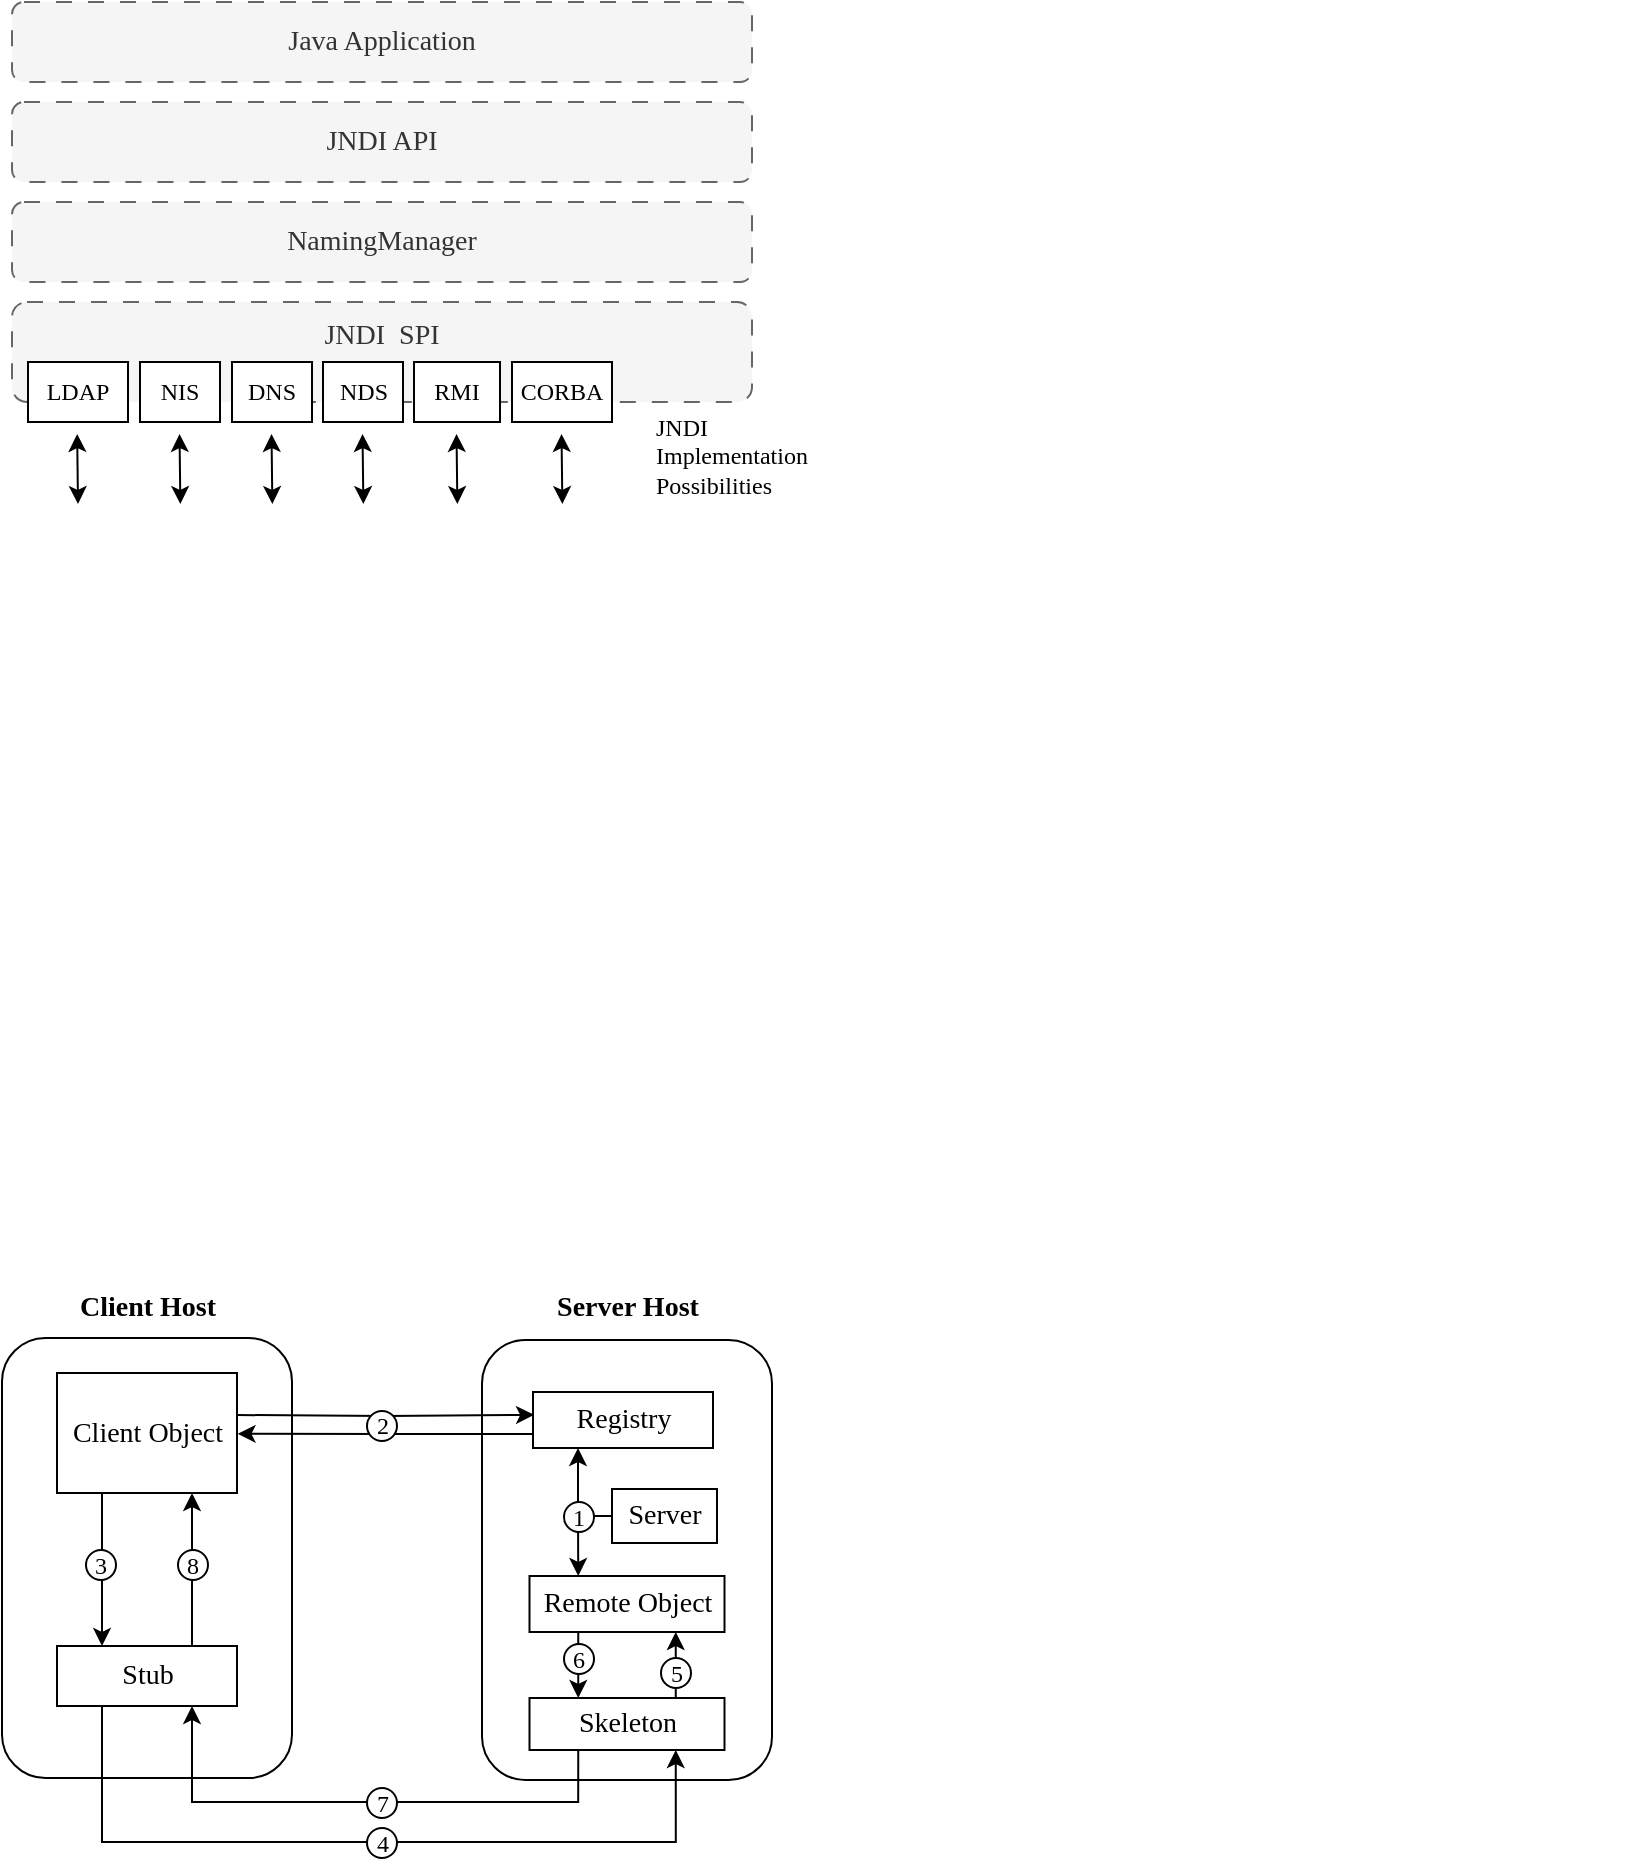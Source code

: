<mxfile version="24.8.0">
  <diagram name="第 1 页" id="av5KjuyqEHX3sUqGi10H">
    <mxGraphModel dx="875" dy="445" grid="1" gridSize="10" guides="1" tooltips="1" connect="1" arrows="1" fold="1" page="1" pageScale="1" pageWidth="827" pageHeight="1169" math="0" shadow="0">
      <root>
        <mxCell id="0" />
        <mxCell id="1" parent="0" />
        <mxCell id="cbr13PLKzvlpnXsJmtyO-32" value="" style="rounded=1;whiteSpace=wrap;html=1;fontFamily=Times New Roman;fontSize=14;" vertex="1" parent="1">
          <mxGeometry x="375" y="879" width="145" height="220" as="geometry" />
        </mxCell>
        <mxCell id="cbr13PLKzvlpnXsJmtyO-2" value="&lt;span style=&quot;font-family: &amp;quot;Times New Roman&amp;quot;;&quot;&gt;&lt;font style=&quot;font-size: 14px;&quot;&gt;NamingManager&lt;/font&gt;&lt;/span&gt;" style="rounded=1;whiteSpace=wrap;html=1;dashed=1;dashPattern=8 8;shadow=0;fillColor=#f5f5f5;fontColor=#333333;strokeColor=#666666;" vertex="1" parent="1">
          <mxGeometry x="140" y="310" width="370" height="40" as="geometry" />
        </mxCell>
        <mxCell id="cbr13PLKzvlpnXsJmtyO-3" value="&lt;span style=&quot;font-family: &amp;quot;Times New Roman&amp;quot;; font-size: 14px;&quot;&gt;JNDI&amp;nbsp; SPI&lt;/span&gt;&lt;div&gt;&lt;div&gt;&lt;span style=&quot;font-family: &amp;quot;Times New Roman&amp;quot;; font-size: 14px;&quot;&gt;&lt;br&gt;&lt;/span&gt;&lt;/div&gt;&lt;/div&gt;" style="rounded=1;whiteSpace=wrap;html=1;dashed=1;dashPattern=8 8;fillColor=#f5f5f5;fontColor=#333333;strokeColor=#666666;" vertex="1" parent="1">
          <mxGeometry x="140" y="360" width="370" height="50" as="geometry" />
        </mxCell>
        <mxCell id="cbr13PLKzvlpnXsJmtyO-4" value="&lt;font face=&quot;Times New Roman&quot;&gt;LDAP&lt;/font&gt;" style="rounded=0;whiteSpace=wrap;html=1;" vertex="1" parent="1">
          <mxGeometry x="148" y="390" width="50" height="30" as="geometry" />
        </mxCell>
        <mxCell id="cbr13PLKzvlpnXsJmtyO-11" value="&lt;font face=&quot;Times New Roman&quot;&gt;DNS&lt;/font&gt;" style="rounded=0;whiteSpace=wrap;html=1;" vertex="1" parent="1">
          <mxGeometry x="250" y="390" width="40" height="30" as="geometry" />
        </mxCell>
        <mxCell id="cbr13PLKzvlpnXsJmtyO-12" value="&lt;font face=&quot;Times New Roman&quot;&gt;NIS&lt;/font&gt;" style="rounded=0;whiteSpace=wrap;html=1;" vertex="1" parent="1">
          <mxGeometry x="204" y="390" width="40" height="30" as="geometry" />
        </mxCell>
        <mxCell id="cbr13PLKzvlpnXsJmtyO-13" value="&lt;font face=&quot;Times New Roman&quot;&gt;NDS&lt;/font&gt;" style="rounded=0;whiteSpace=wrap;html=1;" vertex="1" parent="1">
          <mxGeometry x="295.5" y="390" width="40" height="30" as="geometry" />
        </mxCell>
        <mxCell id="cbr13PLKzvlpnXsJmtyO-14" value="&lt;font face=&quot;Times New Roman&quot;&gt;RMI&lt;/font&gt;" style="rounded=0;whiteSpace=wrap;html=1;" vertex="1" parent="1">
          <mxGeometry x="341" y="390" width="43" height="30" as="geometry" />
        </mxCell>
        <mxCell id="cbr13PLKzvlpnXsJmtyO-15" value="&lt;font face=&quot;Times New Roman&quot;&gt;CORBA&lt;/font&gt;" style="rounded=0;whiteSpace=wrap;html=1;" vertex="1" parent="1">
          <mxGeometry x="390" y="390" width="50" height="30" as="geometry" />
        </mxCell>
        <mxCell id="cbr13PLKzvlpnXsJmtyO-16" value="&lt;span style=&quot;font-family: &amp;quot;Times New Roman&amp;quot;;&quot;&gt;&lt;font style=&quot;font-size: 14px;&quot;&gt;JNDI API&lt;/font&gt;&lt;/span&gt;" style="rounded=1;whiteSpace=wrap;html=1;dashed=1;dashPattern=8 8;shadow=0;fillColor=#f5f5f5;fontColor=#333333;strokeColor=#666666;" vertex="1" parent="1">
          <mxGeometry x="140" y="260" width="370" height="40" as="geometry" />
        </mxCell>
        <mxCell id="cbr13PLKzvlpnXsJmtyO-17" value="&lt;span style=&quot;font-family: &amp;quot;Times New Roman&amp;quot;;&quot;&gt;&lt;font style=&quot;font-size: 14px;&quot;&gt;Java Application&lt;/font&gt;&lt;/span&gt;" style="rounded=1;whiteSpace=wrap;html=1;dashed=1;dashPattern=8 8;shadow=0;fillColor=#f5f5f5;fontColor=#333333;strokeColor=#666666;" vertex="1" parent="1">
          <mxGeometry x="140" y="210" width="370" height="40" as="geometry" />
        </mxCell>
        <mxCell id="cbr13PLKzvlpnXsJmtyO-20" value="" style="endArrow=classic;startArrow=classic;html=1;rounded=0;" edge="1" parent="1">
          <mxGeometry width="50" height="50" relative="1" as="geometry">
            <mxPoint x="173" y="461" as="sourcePoint" />
            <mxPoint x="172.58" y="426" as="targetPoint" />
          </mxGeometry>
        </mxCell>
        <mxCell id="cbr13PLKzvlpnXsJmtyO-21" value="" style="endArrow=classic;startArrow=classic;html=1;rounded=0;" edge="1" parent="1">
          <mxGeometry width="50" height="50" relative="1" as="geometry">
            <mxPoint x="224.18" y="461" as="sourcePoint" />
            <mxPoint x="223.76" y="426" as="targetPoint" />
          </mxGeometry>
        </mxCell>
        <mxCell id="cbr13PLKzvlpnXsJmtyO-22" value="" style="endArrow=classic;startArrow=classic;html=1;rounded=0;" edge="1" parent="1">
          <mxGeometry width="50" height="50" relative="1" as="geometry">
            <mxPoint x="270.18" y="461" as="sourcePoint" />
            <mxPoint x="269.76" y="426" as="targetPoint" />
          </mxGeometry>
        </mxCell>
        <mxCell id="cbr13PLKzvlpnXsJmtyO-23" value="" style="endArrow=classic;startArrow=classic;html=1;rounded=0;" edge="1" parent="1">
          <mxGeometry width="50" height="50" relative="1" as="geometry">
            <mxPoint x="315.68" y="461" as="sourcePoint" />
            <mxPoint x="315.26" y="426" as="targetPoint" />
          </mxGeometry>
        </mxCell>
        <mxCell id="cbr13PLKzvlpnXsJmtyO-24" value="" style="endArrow=classic;startArrow=classic;html=1;rounded=0;" edge="1" parent="1">
          <mxGeometry width="50" height="50" relative="1" as="geometry">
            <mxPoint x="362.68" y="461" as="sourcePoint" />
            <mxPoint x="362.26" y="426" as="targetPoint" />
          </mxGeometry>
        </mxCell>
        <mxCell id="cbr13PLKzvlpnXsJmtyO-25" value="" style="endArrow=classic;startArrow=classic;html=1;rounded=0;" edge="1" parent="1">
          <mxGeometry width="50" height="50" relative="1" as="geometry">
            <mxPoint x="415.18" y="461" as="sourcePoint" />
            <mxPoint x="414.76" y="426" as="targetPoint" />
          </mxGeometry>
        </mxCell>
        <mxCell id="cbr13PLKzvlpnXsJmtyO-27" value="&lt;font face=&quot;Times New Roman&quot;&gt;JNDI&amp;nbsp;&lt;/font&gt;&lt;div&gt;&lt;font face=&quot;Times New Roman&quot;&gt;Implementation&lt;br&gt;Possibilities&lt;/font&gt;&lt;/div&gt;" style="text;whiteSpace=wrap;html=1;" vertex="1" parent="1">
          <mxGeometry x="460" y="409" width="90" height="50" as="geometry" />
        </mxCell>
        <mxCell id="cbr13PLKzvlpnXsJmtyO-28" value="" style="shape=image;verticalLabelPosition=bottom;labelBackgroundColor=default;verticalAlign=top;aspect=fixed;imageAspect=0;image=https://www.researchgate.net/publication/233943469/figure/fig1/AS:339844241870853@1458036589586/Java-RMI-architecture.png;" vertex="1" parent="1">
          <mxGeometry x="540" y="530" width="412.5" height="246.19" as="geometry" />
        </mxCell>
        <mxCell id="cbr13PLKzvlpnXsJmtyO-29" value="" style="rounded=1;whiteSpace=wrap;html=1;fontFamily=Times New Roman;fontSize=14;" vertex="1" parent="1">
          <mxGeometry x="135" y="878" width="145" height="220" as="geometry" />
        </mxCell>
        <mxCell id="cbr13PLKzvlpnXsJmtyO-47" style="edgeStyle=orthogonalEdgeStyle;rounded=0;orthogonalLoop=1;jettySize=auto;html=1;exitX=0.25;exitY=1;exitDx=0;exitDy=0;entryX=0.25;entryY=0;entryDx=0;entryDy=0;" edge="1" parent="1" source="cbr13PLKzvlpnXsJmtyO-30" target="cbr13PLKzvlpnXsJmtyO-31">
          <mxGeometry relative="1" as="geometry" />
        </mxCell>
        <mxCell id="cbr13PLKzvlpnXsJmtyO-30" value="Client Object" style="rounded=0;whiteSpace=wrap;html=1;fontFamily=Times New Roman;fontSize=14;" vertex="1" parent="1">
          <mxGeometry x="162.5" y="895.5" width="90" height="60" as="geometry" />
        </mxCell>
        <mxCell id="cbr13PLKzvlpnXsJmtyO-46" style="edgeStyle=orthogonalEdgeStyle;rounded=0;orthogonalLoop=1;jettySize=auto;html=1;exitX=0.75;exitY=0;exitDx=0;exitDy=0;entryX=0.75;entryY=1;entryDx=0;entryDy=0;" edge="1" parent="1" source="cbr13PLKzvlpnXsJmtyO-31" target="cbr13PLKzvlpnXsJmtyO-30">
          <mxGeometry relative="1" as="geometry" />
        </mxCell>
        <mxCell id="cbr13PLKzvlpnXsJmtyO-48" style="edgeStyle=orthogonalEdgeStyle;rounded=0;orthogonalLoop=1;jettySize=auto;html=1;exitX=0.25;exitY=1;exitDx=0;exitDy=0;entryX=0.75;entryY=1;entryDx=0;entryDy=0;" edge="1" parent="1" source="cbr13PLKzvlpnXsJmtyO-31" target="cbr13PLKzvlpnXsJmtyO-39">
          <mxGeometry relative="1" as="geometry">
            <Array as="points">
              <mxPoint x="185" y="1130" />
              <mxPoint x="472" y="1130" />
            </Array>
          </mxGeometry>
        </mxCell>
        <mxCell id="cbr13PLKzvlpnXsJmtyO-31" value="Stub" style="rounded=0;whiteSpace=wrap;html=1;fontFamily=Times New Roman;fontSize=14;" vertex="1" parent="1">
          <mxGeometry x="162.5" y="1032" width="90" height="30" as="geometry" />
        </mxCell>
        <mxCell id="cbr13PLKzvlpnXsJmtyO-51" style="edgeStyle=orthogonalEdgeStyle;rounded=0;orthogonalLoop=1;jettySize=auto;html=1;exitX=0.25;exitY=1;exitDx=0;exitDy=0;entryX=0.25;entryY=0;entryDx=0;entryDy=0;startArrow=classic;startFill=1;" edge="1" parent="1" source="cbr13PLKzvlpnXsJmtyO-33" target="cbr13PLKzvlpnXsJmtyO-35">
          <mxGeometry relative="1" as="geometry" />
        </mxCell>
        <mxCell id="cbr13PLKzvlpnXsJmtyO-33" value="Registry" style="rounded=0;whiteSpace=wrap;html=1;fontFamily=Times New Roman;fontSize=14;" vertex="1" parent="1">
          <mxGeometry x="400.5" y="905" width="90" height="28" as="geometry" />
        </mxCell>
        <mxCell id="cbr13PLKzvlpnXsJmtyO-49" style="edgeStyle=orthogonalEdgeStyle;rounded=0;orthogonalLoop=1;jettySize=auto;html=1;exitX=0.25;exitY=1;exitDx=0;exitDy=0;entryX=0.25;entryY=0;entryDx=0;entryDy=0;" edge="1" parent="1" source="cbr13PLKzvlpnXsJmtyO-35" target="cbr13PLKzvlpnXsJmtyO-39">
          <mxGeometry relative="1" as="geometry" />
        </mxCell>
        <mxCell id="cbr13PLKzvlpnXsJmtyO-35" value="Remote Object" style="rounded=0;whiteSpace=wrap;html=1;fontFamily=Times New Roman;fontSize=14;" vertex="1" parent="1">
          <mxGeometry x="398.75" y="997" width="97.5" height="28" as="geometry" />
        </mxCell>
        <mxCell id="cbr13PLKzvlpnXsJmtyO-52" style="edgeStyle=orthogonalEdgeStyle;rounded=0;orthogonalLoop=1;jettySize=auto;html=1;exitX=0;exitY=0.5;exitDx=0;exitDy=0;endArrow=none;endFill=0;" edge="1" parent="1" source="cbr13PLKzvlpnXsJmtyO-36">
          <mxGeometry relative="1" as="geometry">
            <mxPoint x="423" y="967" as="targetPoint" />
            <Array as="points">
              <mxPoint x="430" y="967" />
              <mxPoint x="430" y="967" />
            </Array>
          </mxGeometry>
        </mxCell>
        <mxCell id="cbr13PLKzvlpnXsJmtyO-36" value="Server" style="rounded=0;whiteSpace=wrap;html=1;fontFamily=Times New Roman;fontSize=14;" vertex="1" parent="1">
          <mxGeometry x="440" y="953.5" width="52.5" height="27" as="geometry" />
        </mxCell>
        <mxCell id="cbr13PLKzvlpnXsJmtyO-45" style="edgeStyle=orthogonalEdgeStyle;rounded=0;orthogonalLoop=1;jettySize=auto;html=1;exitX=0.25;exitY=1;exitDx=0;exitDy=0;entryX=0.75;entryY=1;entryDx=0;entryDy=0;" edge="1" parent="1" source="cbr13PLKzvlpnXsJmtyO-39" target="cbr13PLKzvlpnXsJmtyO-31">
          <mxGeometry relative="1" as="geometry">
            <Array as="points">
              <mxPoint x="423" y="1110" />
              <mxPoint x="230" y="1110" />
            </Array>
          </mxGeometry>
        </mxCell>
        <mxCell id="cbr13PLKzvlpnXsJmtyO-50" style="edgeStyle=orthogonalEdgeStyle;rounded=0;orthogonalLoop=1;jettySize=auto;html=1;exitX=0.75;exitY=0;exitDx=0;exitDy=0;entryX=0.75;entryY=1;entryDx=0;entryDy=0;" edge="1" parent="1" source="cbr13PLKzvlpnXsJmtyO-39" target="cbr13PLKzvlpnXsJmtyO-35">
          <mxGeometry relative="1" as="geometry" />
        </mxCell>
        <mxCell id="cbr13PLKzvlpnXsJmtyO-39" value="Skeleton" style="rounded=0;whiteSpace=wrap;html=1;fontFamily=Times New Roman;fontSize=14;" vertex="1" parent="1">
          <mxGeometry x="398.75" y="1058" width="97.5" height="26" as="geometry" />
        </mxCell>
        <mxCell id="cbr13PLKzvlpnXsJmtyO-43" style="edgeStyle=orthogonalEdgeStyle;rounded=0;orthogonalLoop=1;jettySize=auto;html=1;exitX=1;exitY=0.25;exitDx=0;exitDy=0;entryX=0.006;entryY=0.408;entryDx=0;entryDy=0;entryPerimeter=0;" edge="1" parent="1" target="cbr13PLKzvlpnXsJmtyO-33">
          <mxGeometry relative="1" as="geometry">
            <mxPoint x="252.5" y="916.5" as="sourcePoint" />
          </mxGeometry>
        </mxCell>
        <mxCell id="cbr13PLKzvlpnXsJmtyO-44" style="edgeStyle=orthogonalEdgeStyle;rounded=0;orthogonalLoop=1;jettySize=auto;html=1;exitX=0;exitY=0.75;exitDx=0;exitDy=0;entryX=1.003;entryY=0.407;entryDx=0;entryDy=0;entryPerimeter=0;" edge="1" parent="1" source="cbr13PLKzvlpnXsJmtyO-33">
          <mxGeometry relative="1" as="geometry">
            <mxPoint x="252.77" y="925.92" as="targetPoint" />
          </mxGeometry>
        </mxCell>
        <mxCell id="cbr13PLKzvlpnXsJmtyO-55" value="2" style="ellipse;whiteSpace=wrap;html=1;aspect=fixed;fontFamily=Times New Roman;" vertex="1" parent="1">
          <mxGeometry x="317.5" y="914.5" width="15" height="15" as="geometry" />
        </mxCell>
        <mxCell id="cbr13PLKzvlpnXsJmtyO-53" value="1" style="ellipse;whiteSpace=wrap;html=1;aspect=fixed;fontFamily=Times New Roman;movable=1;resizable=1;rotatable=1;deletable=1;editable=1;locked=0;connectable=1;" vertex="1" parent="1">
          <mxGeometry x="416" y="960" width="15" height="15" as="geometry" />
        </mxCell>
        <mxCell id="cbr13PLKzvlpnXsJmtyO-59" value="3" style="ellipse;whiteSpace=wrap;html=1;aspect=fixed;fontFamily=Times New Roman;" vertex="1" parent="1">
          <mxGeometry x="177" y="984" width="15" height="15" as="geometry" />
        </mxCell>
        <mxCell id="cbr13PLKzvlpnXsJmtyO-60" value="4" style="ellipse;whiteSpace=wrap;html=1;aspect=fixed;fontFamily=Times New Roman;" vertex="1" parent="1">
          <mxGeometry x="317.5" y="1123" width="15" height="15" as="geometry" />
        </mxCell>
        <mxCell id="cbr13PLKzvlpnXsJmtyO-61" value="6" style="ellipse;whiteSpace=wrap;html=1;aspect=fixed;fontFamily=Times New Roman;" vertex="1" parent="1">
          <mxGeometry x="416" y="1031" width="15" height="15" as="geometry" />
        </mxCell>
        <mxCell id="cbr13PLKzvlpnXsJmtyO-62" value="5" style="ellipse;whiteSpace=wrap;html=1;aspect=fixed;fontFamily=Times New Roman;" vertex="1" parent="1">
          <mxGeometry x="464.5" y="1038" width="15" height="15" as="geometry" />
        </mxCell>
        <mxCell id="cbr13PLKzvlpnXsJmtyO-65" value="8" style="ellipse;whiteSpace=wrap;html=1;aspect=fixed;fontFamily=Times New Roman;" vertex="1" parent="1">
          <mxGeometry x="223" y="984" width="15" height="15" as="geometry" />
        </mxCell>
        <mxCell id="cbr13PLKzvlpnXsJmtyO-66" value="7" style="ellipse;whiteSpace=wrap;html=1;aspect=fixed;fontFamily=Times New Roman;" vertex="1" parent="1">
          <mxGeometry x="317.5" y="1103" width="15" height="15" as="geometry" />
        </mxCell>
        <mxCell id="cbr13PLKzvlpnXsJmtyO-72" value="&lt;font face=&quot;Times New Roman&quot; style=&quot;font-size: 14px;&quot;&gt;Client Host&lt;/font&gt;" style="text;html=1;align=center;verticalAlign=middle;whiteSpace=wrap;rounded=0;fontStyle=1" vertex="1" parent="1">
          <mxGeometry x="162.5" y="848" width="90" height="30" as="geometry" />
        </mxCell>
        <mxCell id="cbr13PLKzvlpnXsJmtyO-73" value="&lt;font face=&quot;Times New Roman&quot; style=&quot;font-size: 14px;&quot;&gt;Server Host&lt;/font&gt;" style="text;html=1;align=center;verticalAlign=middle;whiteSpace=wrap;rounded=0;fontStyle=1" vertex="1" parent="1">
          <mxGeometry x="402.5" y="848" width="90" height="30" as="geometry" />
        </mxCell>
      </root>
    </mxGraphModel>
  </diagram>
</mxfile>
